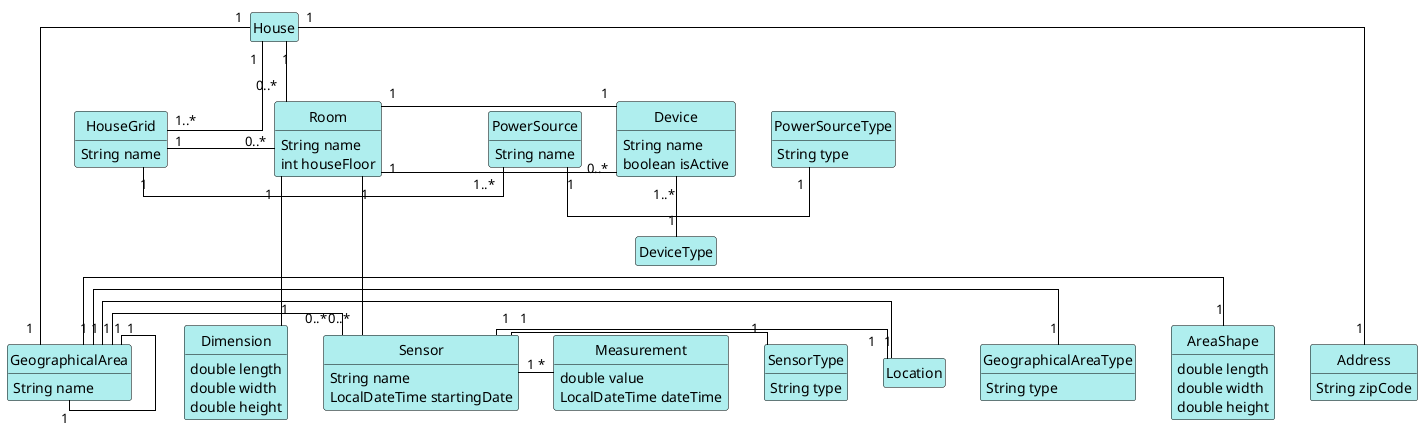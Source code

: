 @startuml
skinparam linetype ortho

skinparam class {
	BackgroundColor PaleTurquoise
	ArrowColor Black
	BorderColor Black
}

hide circle
hide empty methods
hide empty attributes
class SensorType{
String type
}
class Sensor{
String name
LocalDateTime startingDate
}
class Measurement{
double value
LocalDateTime dateTime
}
class Location{
}
class GeographicalAreaType{
String type
}
class GeographicalArea{
String name
}
class AreaShape{
double length
double width
double height
}
class Address{
String zipCode
}
class House{
}
class Room{
String name
int houseFloor
}
class Dimension{
double length
double width
double height
}
class HouseGrid{
String name
}
class PowerSource{
String name
}
class PowerSourceType{
String type
}
class Device{
String name
boolean isActive
}
ENUM DeviceType{
}

Sensor "1" -"1" SensorType
Sensor "1" - "*" Measurement
Sensor "1" - "1" Location

Room "1" --- "1" Dimension
Room "1" --- "0..*" Sensor
Room "1" --- "0..*" Device

PowerSource "1" - "1" PowerSourceType

House "1" -- "0..*" Room
House "1" -- "1..*" HouseGrid
House "1" ---- "1" Address
House "1" ---- "1" GeographicalArea

GeographicalArea "1" - "1" GeographicalAreaType
GeographicalArea "1" - "1" GeographicalArea
GeographicalArea "1" - "1" Location
GeographicalArea "1" - "1" AreaShape
GeographicalArea "1" - "0..*" Sensor

Device "1" - "1" Room
Device "1..*" -- "1" DeviceType

HouseGrid "1" - "1..*" PowerSource
HouseGrid "1" - "0..*" Room


@enduml